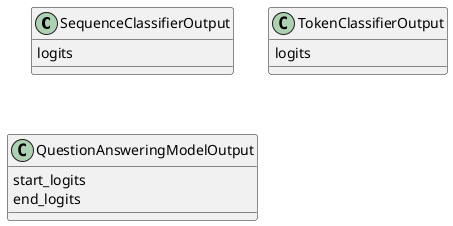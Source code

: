 @startuml

' Scores for each label
class SequenceClassifierOutput{
    logits
}

' ' Prediction score for each token in the model vocabulary
' class CausalLMOutput{
'     logits
' }

' Classification scores for each token/label
class TokenClassifierOutput{
    logits
}

' Start/end index for the extractive response
class QuestionAnsweringModelOutput{
    start_logits
    end_logits
}

@enduml
